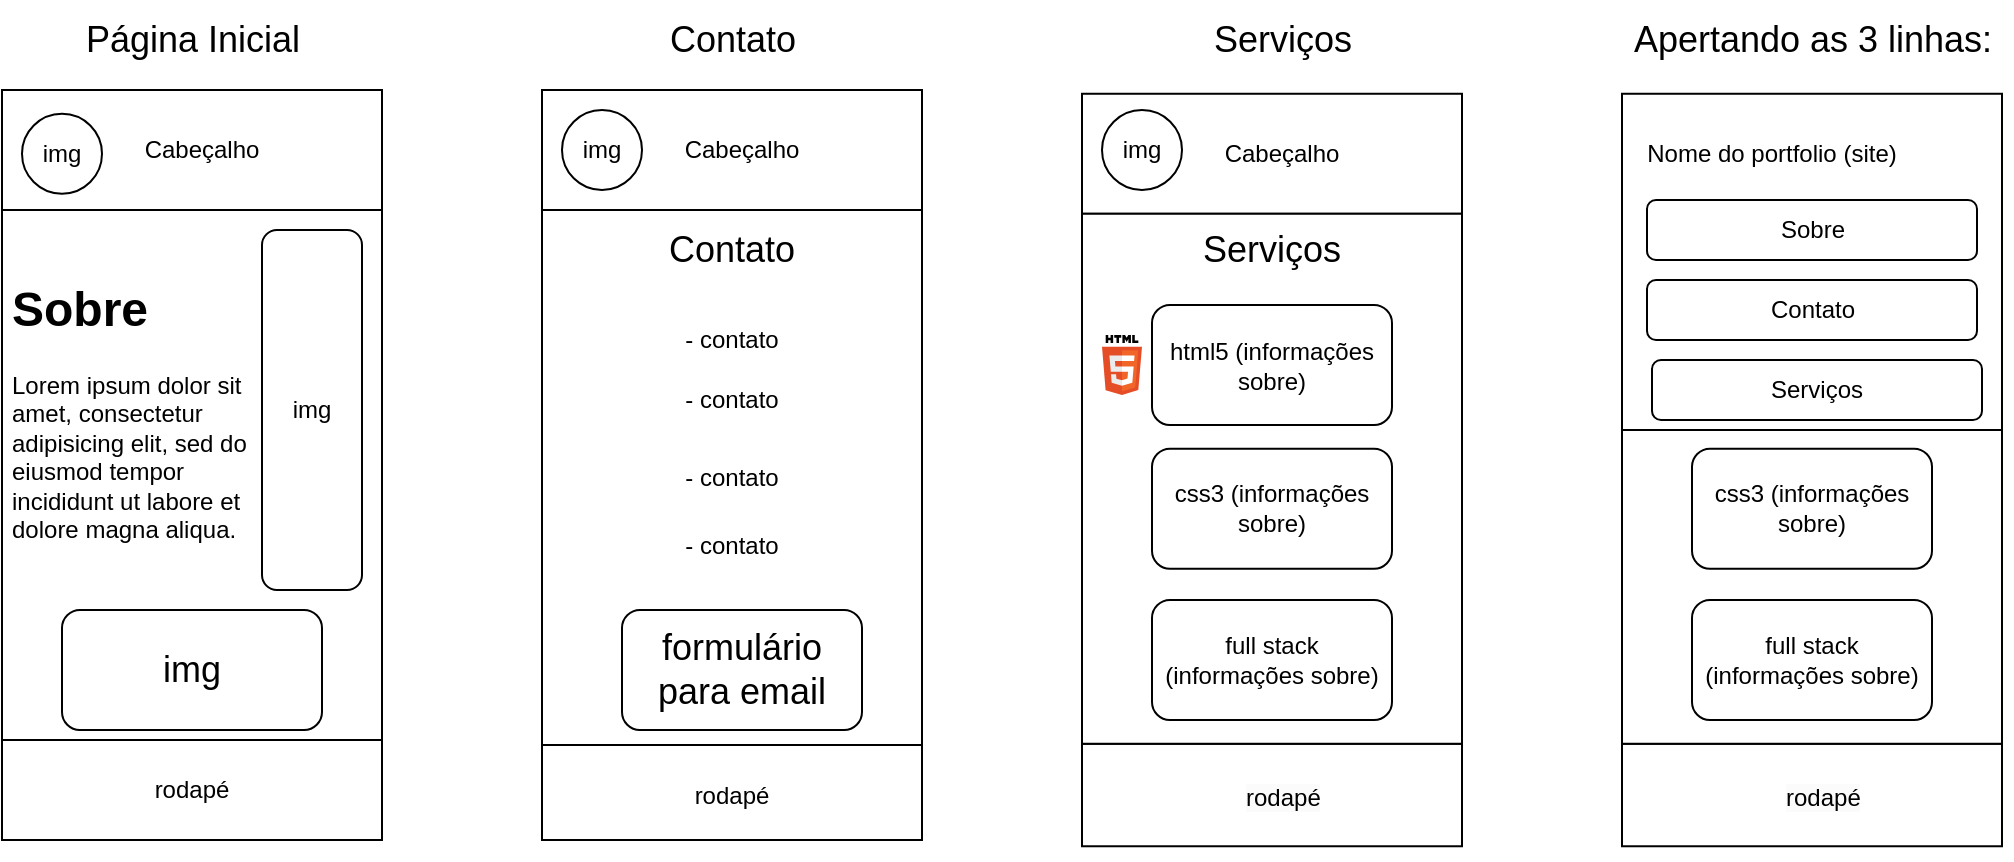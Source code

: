 <mxfile version="21.1.1" type="device">
  <diagram name="Página-1" id="8RGgDINJ7ADw3KBuhCvB">
    <mxGraphModel dx="1434" dy="764" grid="1" gridSize="10" guides="1" tooltips="1" connect="1" arrows="1" fold="1" page="1" pageScale="1" pageWidth="827" pageHeight="1169" math="0" shadow="0">
      <root>
        <mxCell id="0" />
        <mxCell id="1" parent="0" />
        <mxCell id="-0Nrf5hLDd2SAEaLs9tm-25" value="" style="rounded=0;whiteSpace=wrap;html=1;fontSize=18;" parent="1" vertex="1">
          <mxGeometry x="120" y="160" width="190" height="265" as="geometry" />
        </mxCell>
        <mxCell id="-0Nrf5hLDd2SAEaLs9tm-4" value="" style="rounded=0;whiteSpace=wrap;html=1;" parent="1" vertex="1">
          <mxGeometry x="120" y="100" width="190" height="60" as="geometry" />
        </mxCell>
        <mxCell id="-0Nrf5hLDd2SAEaLs9tm-5" value="rodapé" style="rounded=0;whiteSpace=wrap;html=1;" parent="1" vertex="1">
          <mxGeometry x="120" y="425" width="190" height="50" as="geometry" />
        </mxCell>
        <mxCell id="-0Nrf5hLDd2SAEaLs9tm-6" value="&lt;h1&gt;Sobre&lt;/h1&gt;&lt;p&gt;Lorem ipsum dolor sit amet, consectetur adipisicing elit, sed do eiusmod tempor incididunt ut labore et dolore magna aliqua.&lt;/p&gt;" style="text;html=1;strokeColor=none;fillColor=none;spacing=5;spacingTop=-20;whiteSpace=wrap;overflow=hidden;rounded=0;" parent="1" vertex="1">
          <mxGeometry x="120" y="190" width="130" height="140" as="geometry" />
        </mxCell>
        <mxCell id="-0Nrf5hLDd2SAEaLs9tm-7" value="img" style="ellipse;whiteSpace=wrap;html=1;" parent="1" vertex="1">
          <mxGeometry x="130" y="111.88" width="40" height="40" as="geometry" />
        </mxCell>
        <mxCell id="-0Nrf5hLDd2SAEaLs9tm-11" value="" style="shape=image;html=1;verticalAlign=top;verticalLabelPosition=bottom;labelBackgroundColor=#ffffff;imageAspect=0;aspect=fixed;image=https://cdn3.iconfinder.com/data/icons/faticons/32/list-01-128.png" parent="1" vertex="1">
          <mxGeometry x="270" y="120" width="30" height="30" as="geometry" />
        </mxCell>
        <mxCell id="-0Nrf5hLDd2SAEaLs9tm-12" value="Cabeçalho" style="text;html=1;strokeColor=none;fillColor=none;align=center;verticalAlign=middle;whiteSpace=wrap;rounded=0;" parent="1" vertex="1">
          <mxGeometry x="190" y="115" width="60" height="30" as="geometry" />
        </mxCell>
        <mxCell id="-0Nrf5hLDd2SAEaLs9tm-13" value="img" style="rounded=1;whiteSpace=wrap;html=1;" parent="1" vertex="1">
          <mxGeometry x="250" y="170" width="50" height="180" as="geometry" />
        </mxCell>
        <mxCell id="-0Nrf5hLDd2SAEaLs9tm-14" value="&lt;font style=&quot;font-size: 18px;&quot;&gt;Página Inicial&lt;/font&gt;" style="text;html=1;align=center;verticalAlign=middle;resizable=0;points=[];autosize=1;strokeColor=none;fillColor=none;" parent="1" vertex="1">
          <mxGeometry x="150" y="55" width="130" height="40" as="geometry" />
        </mxCell>
        <mxCell id="-0Nrf5hLDd2SAEaLs9tm-15" value="Contato" style="text;html=1;align=center;verticalAlign=middle;resizable=0;points=[];autosize=1;strokeColor=none;fillColor=none;fontSize=18;" parent="1" vertex="1">
          <mxGeometry x="440" y="55" width="90" height="40" as="geometry" />
        </mxCell>
        <mxCell id="-0Nrf5hLDd2SAEaLs9tm-16" value="Serviços" style="text;html=1;align=center;verticalAlign=middle;resizable=0;points=[];autosize=1;strokeColor=none;fillColor=none;fontSize=18;" parent="1" vertex="1">
          <mxGeometry x="715" y="55" width="90" height="40" as="geometry" />
        </mxCell>
        <mxCell id="-0Nrf5hLDd2SAEaLs9tm-26" value="img" style="rounded=1;whiteSpace=wrap;html=1;fontSize=18;" parent="1" vertex="1">
          <mxGeometry x="150" y="360" width="130" height="60" as="geometry" />
        </mxCell>
        <mxCell id="-0Nrf5hLDd2SAEaLs9tm-33" value="" style="edgeStyle=orthogonalEdgeStyle;rounded=0;orthogonalLoop=1;jettySize=auto;html=1;fontSize=18;" parent="1" source="-0Nrf5hLDd2SAEaLs9tm-29" target="-0Nrf5hLDd2SAEaLs9tm-32" edge="1">
          <mxGeometry relative="1" as="geometry" />
        </mxCell>
        <mxCell id="-0Nrf5hLDd2SAEaLs9tm-29" value="" style="rounded=0;whiteSpace=wrap;html=1;fontSize=18;" parent="1" vertex="1">
          <mxGeometry x="660" y="426.88" width="190" height="51.25" as="geometry" />
        </mxCell>
        <mxCell id="-0Nrf5hLDd2SAEaLs9tm-30" value="" style="rounded=0;whiteSpace=wrap;html=1;fontSize=18;" parent="1" vertex="1">
          <mxGeometry x="390" y="100" width="190" height="60" as="geometry" />
        </mxCell>
        <mxCell id="-0Nrf5hLDd2SAEaLs9tm-27" value="" style="rounded=0;whiteSpace=wrap;html=1;fontSize=18;" parent="1" vertex="1">
          <mxGeometry x="390" y="160" width="190" height="275" as="geometry" />
        </mxCell>
        <mxCell id="-0Nrf5hLDd2SAEaLs9tm-31" value="" style="rounded=0;whiteSpace=wrap;html=1;fontSize=18;" parent="1" vertex="1">
          <mxGeometry x="660" y="101.88" width="190" height="60" as="geometry" />
        </mxCell>
        <mxCell id="-0Nrf5hLDd2SAEaLs9tm-32" value="" style="rounded=0;whiteSpace=wrap;html=1;fontSize=18;" parent="1" vertex="1">
          <mxGeometry x="660" y="161.88" width="190" height="265" as="geometry" />
        </mxCell>
        <mxCell id="-0Nrf5hLDd2SAEaLs9tm-34" value="img" style="ellipse;whiteSpace=wrap;html=1;" parent="1" vertex="1">
          <mxGeometry x="400" y="110" width="40" height="40" as="geometry" />
        </mxCell>
        <mxCell id="-0Nrf5hLDd2SAEaLs9tm-35" value="img" style="ellipse;whiteSpace=wrap;html=1;" parent="1" vertex="1">
          <mxGeometry x="670" y="110" width="40" height="40" as="geometry" />
        </mxCell>
        <mxCell id="-0Nrf5hLDd2SAEaLs9tm-36" value="" style="shape=image;html=1;verticalAlign=top;verticalLabelPosition=bottom;labelBackgroundColor=#ffffff;imageAspect=0;aspect=fixed;image=https://cdn3.iconfinder.com/data/icons/faticons/32/list-01-128.png" parent="1" vertex="1">
          <mxGeometry x="540" y="115" width="30" height="30" as="geometry" />
        </mxCell>
        <mxCell id="-0Nrf5hLDd2SAEaLs9tm-37" value="" style="shape=image;html=1;verticalAlign=top;verticalLabelPosition=bottom;labelBackgroundColor=#ffffff;imageAspect=0;aspect=fixed;image=https://cdn3.iconfinder.com/data/icons/faticons/32/list-01-128.png" parent="1" vertex="1">
          <mxGeometry x="810" y="115" width="30" height="30" as="geometry" />
        </mxCell>
        <mxCell id="-0Nrf5hLDd2SAEaLs9tm-38" value="Cabeçalho" style="text;html=1;strokeColor=none;fillColor=none;align=center;verticalAlign=middle;whiteSpace=wrap;rounded=0;" parent="1" vertex="1">
          <mxGeometry x="460" y="115" width="60" height="30" as="geometry" />
        </mxCell>
        <mxCell id="-0Nrf5hLDd2SAEaLs9tm-39" value="Cabeçalho" style="text;html=1;strokeColor=none;fillColor=none;align=center;verticalAlign=middle;whiteSpace=wrap;rounded=0;" parent="1" vertex="1">
          <mxGeometry x="730" y="116.88" width="60" height="30" as="geometry" />
        </mxCell>
        <mxCell id="-0Nrf5hLDd2SAEaLs9tm-41" value="&lt;span style=&quot;color: rgb(0, 0, 0); font-family: Helvetica; font-size: 12px; font-style: normal; font-variant-ligatures: normal; font-variant-caps: normal; font-weight: 400; letter-spacing: normal; orphans: 2; text-align: center; text-indent: 0px; text-transform: none; widows: 2; word-spacing: 0px; -webkit-text-stroke-width: 0px; background-color: rgb(251, 251, 251); text-decoration-thickness: initial; text-decoration-style: initial; text-decoration-color: initial; float: none; display: inline !important;&quot;&gt;rodapé&lt;/span&gt;" style="text;whiteSpace=wrap;html=1;fontSize=18;" parent="1" vertex="1">
          <mxGeometry x="740" y="435" width="40" height="35" as="geometry" />
        </mxCell>
        <mxCell id="-0Nrf5hLDd2SAEaLs9tm-42" value="Contato" style="text;html=1;strokeColor=none;fillColor=none;align=center;verticalAlign=middle;whiteSpace=wrap;rounded=0;fontSize=18;" parent="1" vertex="1">
          <mxGeometry x="455" y="165" width="60" height="30" as="geometry" />
        </mxCell>
        <mxCell id="-0Nrf5hLDd2SAEaLs9tm-43" value="formulário para email" style="rounded=1;whiteSpace=wrap;html=1;fontSize=18;" parent="1" vertex="1">
          <mxGeometry x="430" y="360" width="120" height="60" as="geometry" />
        </mxCell>
        <mxCell id="-0Nrf5hLDd2SAEaLs9tm-40" value="&lt;span style=&quot;color: rgb(0, 0, 0); font-family: Helvetica; font-size: 12px; font-style: normal; font-variant-ligatures: normal; font-variant-caps: normal; font-weight: 400; letter-spacing: normal; orphans: 2; text-align: center; text-indent: 0px; text-transform: none; widows: 2; word-spacing: 0px; -webkit-text-stroke-width: 0px; background-color: rgb(251, 251, 251); text-decoration-thickness: initial; text-decoration-style: initial; text-decoration-color: initial; float: none; display: inline !important;&quot;&gt;rodapé&lt;/span&gt;" style="text;whiteSpace=wrap;html=1;fontSize=18;" parent="1" vertex="1">
          <mxGeometry x="470" y="435" width="70" height="50" as="geometry" />
        </mxCell>
        <mxCell id="-0Nrf5hLDd2SAEaLs9tm-28" value="&lt;font style=&quot;font-size: 12px;&quot;&gt;rodapé&lt;/font&gt;" style="rounded=0;whiteSpace=wrap;html=1;fontSize=18;" parent="1" vertex="1">
          <mxGeometry x="390" y="427.5" width="190" height="47.5" as="geometry" />
        </mxCell>
        <mxCell id="-0Nrf5hLDd2SAEaLs9tm-44" value="" style="shape=image;html=1;verticalAlign=top;verticalLabelPosition=bottom;labelBackgroundColor=#ffffff;imageAspect=0;aspect=fixed;image=https://cdn3.iconfinder.com/data/icons/minimalisticons/28/phone-128.png;fontSize=12;" parent="1" vertex="1">
          <mxGeometry x="414" y="215" width="20" height="20" as="geometry" />
        </mxCell>
        <mxCell id="-0Nrf5hLDd2SAEaLs9tm-45" value="" style="shape=image;html=1;verticalAlign=top;verticalLabelPosition=bottom;labelBackgroundColor=#ffffff;imageAspect=0;aspect=fixed;image=https://cdn1.iconfinder.com/data/icons/logo-s-icon-pack-collection/512/whatsup-128.png;fontSize=12;" parent="1" vertex="1">
          <mxGeometry x="411.5" y="242.5" width="25" height="25" as="geometry" />
        </mxCell>
        <mxCell id="-0Nrf5hLDd2SAEaLs9tm-46" value="" style="shape=image;html=1;verticalAlign=top;verticalLabelPosition=bottom;labelBackgroundColor=#ffffff;imageAspect=0;aspect=fixed;image=https://cdn4.iconfinder.com/data/icons/ionicons/512/icon-social-github-128.png;fontSize=12;" parent="1" vertex="1">
          <mxGeometry x="408" y="274" width="32" height="32" as="geometry" />
        </mxCell>
        <mxCell id="-0Nrf5hLDd2SAEaLs9tm-47" value="" style="shape=image;html=1;verticalAlign=top;verticalLabelPosition=bottom;labelBackgroundColor=#ffffff;imageAspect=0;aspect=fixed;image=https://cdn3.iconfinder.com/data/icons/picons-social/57/11-linkedin-128.png;fontSize=12;" parent="1" vertex="1">
          <mxGeometry x="411.5" y="315" width="25" height="25" as="geometry" />
        </mxCell>
        <mxCell id="-0Nrf5hLDd2SAEaLs9tm-48" value="- contato" style="text;html=1;strokeColor=none;fillColor=none;align=center;verticalAlign=middle;whiteSpace=wrap;rounded=0;fontSize=12;" parent="1" vertex="1">
          <mxGeometry x="455" y="210" width="60" height="30" as="geometry" />
        </mxCell>
        <mxCell id="-0Nrf5hLDd2SAEaLs9tm-49" value="- contato" style="text;html=1;strokeColor=none;fillColor=none;align=center;verticalAlign=middle;whiteSpace=wrap;rounded=0;fontSize=12;" parent="1" vertex="1">
          <mxGeometry x="455" y="240" width="60" height="30" as="geometry" />
        </mxCell>
        <mxCell id="-0Nrf5hLDd2SAEaLs9tm-51" value="- contato" style="text;html=1;strokeColor=none;fillColor=none;align=center;verticalAlign=middle;whiteSpace=wrap;rounded=0;fontSize=12;" parent="1" vertex="1">
          <mxGeometry x="455" y="279.38" width="60" height="30" as="geometry" />
        </mxCell>
        <mxCell id="-0Nrf5hLDd2SAEaLs9tm-52" value="- contato" style="text;html=1;strokeColor=none;fillColor=none;align=center;verticalAlign=middle;whiteSpace=wrap;rounded=0;fontSize=12;" parent="1" vertex="1">
          <mxGeometry x="455" y="312.5" width="60" height="30" as="geometry" />
        </mxCell>
        <mxCell id="-0Nrf5hLDd2SAEaLs9tm-53" value="html5 (informações sobre)" style="rounded=1;whiteSpace=wrap;html=1;fontSize=12;" parent="1" vertex="1">
          <mxGeometry x="695" y="207.5" width="120" height="60" as="geometry" />
        </mxCell>
        <mxCell id="-0Nrf5hLDd2SAEaLs9tm-54" value="Serviços" style="text;html=1;strokeColor=none;fillColor=none;align=center;verticalAlign=middle;whiteSpace=wrap;rounded=0;fontSize=18;" parent="1" vertex="1">
          <mxGeometry x="725" y="165" width="60" height="30" as="geometry" />
        </mxCell>
        <mxCell id="-0Nrf5hLDd2SAEaLs9tm-55" value="css3 (informações sobre)" style="rounded=1;whiteSpace=wrap;html=1;fontSize=12;" parent="1" vertex="1">
          <mxGeometry x="695" y="279.38" width="120" height="60" as="geometry" />
        </mxCell>
        <mxCell id="-0Nrf5hLDd2SAEaLs9tm-56" value="full stack (informações sobre)" style="rounded=1;whiteSpace=wrap;html=1;fontSize=12;" parent="1" vertex="1">
          <mxGeometry x="695" y="355" width="120" height="60" as="geometry" />
        </mxCell>
        <mxCell id="-0Nrf5hLDd2SAEaLs9tm-57" value="" style="dashed=0;outlineConnect=0;html=1;align=center;labelPosition=center;verticalLabelPosition=bottom;verticalAlign=top;shape=mxgraph.weblogos.html5;fontSize=12;" parent="1" vertex="1">
          <mxGeometry x="670" y="222.5" width="20" height="30" as="geometry" />
        </mxCell>
        <mxCell id="-0Nrf5hLDd2SAEaLs9tm-58" value="" style="shape=image;html=1;verticalAlign=top;verticalLabelPosition=bottom;labelBackgroundColor=#ffffff;imageAspect=0;aspect=fixed;image=https://cdn1.iconfinder.com/data/icons/ionicons-fill-vol-2/512/logo-css3-128.png;fontSize=12;" parent="1" vertex="1">
          <mxGeometry x="665.69" y="295.07" width="28.62" height="28.62" as="geometry" />
        </mxCell>
        <mxCell id="1HQoGftpLNDWAwF-UApB-1" value="" style="edgeStyle=orthogonalEdgeStyle;rounded=0;orthogonalLoop=1;jettySize=auto;html=1;fontSize=18;" edge="1" parent="1" source="1HQoGftpLNDWAwF-UApB-2" target="1HQoGftpLNDWAwF-UApB-4">
          <mxGeometry relative="1" as="geometry" />
        </mxCell>
        <mxCell id="1HQoGftpLNDWAwF-UApB-2" value="" style="rounded=0;whiteSpace=wrap;html=1;fontSize=18;" vertex="1" parent="1">
          <mxGeometry x="930" y="426.88" width="190" height="51.25" as="geometry" />
        </mxCell>
        <mxCell id="1HQoGftpLNDWAwF-UApB-4" value="" style="rounded=0;whiteSpace=wrap;html=1;fontSize=18;" vertex="1" parent="1">
          <mxGeometry x="930" y="161.88" width="190" height="265" as="geometry" />
        </mxCell>
        <mxCell id="1HQoGftpLNDWAwF-UApB-5" value="" style="ellipse;whiteSpace=wrap;html=1;" vertex="1" parent="1">
          <mxGeometry x="940" y="110" width="40" height="40" as="geometry" />
        </mxCell>
        <mxCell id="1HQoGftpLNDWAwF-UApB-6" value="" style="shape=image;html=1;verticalAlign=top;verticalLabelPosition=bottom;labelBackgroundColor=#ffffff;imageAspect=0;aspect=fixed;image=https://cdn3.iconfinder.com/data/icons/faticons/32/list-01-128.png" vertex="1" parent="1">
          <mxGeometry x="1080" y="115" width="30" height="30" as="geometry" />
        </mxCell>
        <mxCell id="1HQoGftpLNDWAwF-UApB-7" value="Cabeçalho" style="text;html=1;strokeColor=none;fillColor=none;align=center;verticalAlign=middle;whiteSpace=wrap;rounded=0;" vertex="1" parent="1">
          <mxGeometry x="1000" y="116.88" width="60" height="30" as="geometry" />
        </mxCell>
        <mxCell id="1HQoGftpLNDWAwF-UApB-8" value="&lt;span style=&quot;color: rgb(0, 0, 0); font-family: Helvetica; font-size: 12px; font-style: normal; font-variant-ligatures: normal; font-variant-caps: normal; font-weight: 400; letter-spacing: normal; orphans: 2; text-align: center; text-indent: 0px; text-transform: none; widows: 2; word-spacing: 0px; -webkit-text-stroke-width: 0px; background-color: rgb(251, 251, 251); text-decoration-thickness: initial; text-decoration-style: initial; text-decoration-color: initial; float: none; display: inline !important;&quot;&gt;rodapé&lt;/span&gt;" style="text;whiteSpace=wrap;html=1;fontSize=18;" vertex="1" parent="1">
          <mxGeometry x="1010" y="435" width="40" height="35" as="geometry" />
        </mxCell>
        <mxCell id="1HQoGftpLNDWAwF-UApB-9" value="html5 (informações sobre)" style="rounded=1;whiteSpace=wrap;html=1;fontSize=12;" vertex="1" parent="1">
          <mxGeometry x="965" y="207.5" width="120" height="60" as="geometry" />
        </mxCell>
        <mxCell id="1HQoGftpLNDWAwF-UApB-10" value="Serviços" style="text;html=1;strokeColor=none;fillColor=none;align=center;verticalAlign=middle;whiteSpace=wrap;rounded=0;fontSize=18;" vertex="1" parent="1">
          <mxGeometry x="995" y="165" width="60" height="30" as="geometry" />
        </mxCell>
        <mxCell id="1HQoGftpLNDWAwF-UApB-11" value="css3 (informações sobre)" style="rounded=1;whiteSpace=wrap;html=1;fontSize=12;" vertex="1" parent="1">
          <mxGeometry x="965" y="279.38" width="120" height="60" as="geometry" />
        </mxCell>
        <mxCell id="1HQoGftpLNDWAwF-UApB-12" value="full stack (informações sobre)" style="rounded=1;whiteSpace=wrap;html=1;fontSize=12;" vertex="1" parent="1">
          <mxGeometry x="965" y="355" width="120" height="60" as="geometry" />
        </mxCell>
        <mxCell id="1HQoGftpLNDWAwF-UApB-13" value="" style="dashed=0;outlineConnect=0;html=1;align=center;labelPosition=center;verticalLabelPosition=bottom;verticalAlign=top;shape=mxgraph.weblogos.html5;fontSize=12;" vertex="1" parent="1">
          <mxGeometry x="940" y="222.5" width="20" height="30" as="geometry" />
        </mxCell>
        <mxCell id="1HQoGftpLNDWAwF-UApB-14" value="" style="shape=image;html=1;verticalAlign=top;verticalLabelPosition=bottom;labelBackgroundColor=#ffffff;imageAspect=0;aspect=fixed;image=https://cdn1.iconfinder.com/data/icons/ionicons-fill-vol-2/512/logo-css3-128.png;fontSize=12;" vertex="1" parent="1">
          <mxGeometry x="935.69" y="295.07" width="28.62" height="28.62" as="geometry" />
        </mxCell>
        <mxCell id="1HQoGftpLNDWAwF-UApB-3" value="" style="rounded=0;whiteSpace=wrap;html=1;fontSize=18;" vertex="1" parent="1">
          <mxGeometry x="930" y="101.88" width="190" height="168.12" as="geometry" />
        </mxCell>
        <mxCell id="1HQoGftpLNDWAwF-UApB-15" value="" style="shape=image;html=1;verticalAlign=top;verticalLabelPosition=bottom;labelBackgroundColor=#ffffff;imageAspect=0;aspect=fixed;image=https://cdn3.iconfinder.com/data/icons/faticons/32/list-01-128.png" vertex="1" parent="1">
          <mxGeometry x="1080" y="116.88" width="30" height="30" as="geometry" />
        </mxCell>
        <mxCell id="1HQoGftpLNDWAwF-UApB-16" value="Apertando as 3 linhas:" style="text;html=1;align=center;verticalAlign=middle;resizable=0;points=[];autosize=1;strokeColor=none;fillColor=none;fontSize=18;" vertex="1" parent="1">
          <mxGeometry x="925" y="55" width="200" height="40" as="geometry" />
        </mxCell>
        <mxCell id="1HQoGftpLNDWAwF-UApB-18" value="Sobre" style="rounded=1;whiteSpace=wrap;html=1;" vertex="1" parent="1">
          <mxGeometry x="942.5" y="155" width="165" height="30" as="geometry" />
        </mxCell>
        <mxCell id="1HQoGftpLNDWAwF-UApB-20" value="Serviços" style="rounded=1;whiteSpace=wrap;html=1;" vertex="1" parent="1">
          <mxGeometry x="945" y="235" width="165" height="30" as="geometry" />
        </mxCell>
        <mxCell id="1HQoGftpLNDWAwF-UApB-22" value="Contato" style="rounded=1;whiteSpace=wrap;html=1;" vertex="1" parent="1">
          <mxGeometry x="942.5" y="195" width="165" height="30" as="geometry" />
        </mxCell>
        <mxCell id="1HQoGftpLNDWAwF-UApB-23" value="Nome do portfolio (site)" style="text;html=1;strokeColor=none;fillColor=none;align=center;verticalAlign=middle;whiteSpace=wrap;rounded=0;" vertex="1" parent="1">
          <mxGeometry x="940" y="116.88" width="130" height="30" as="geometry" />
        </mxCell>
      </root>
    </mxGraphModel>
  </diagram>
</mxfile>
